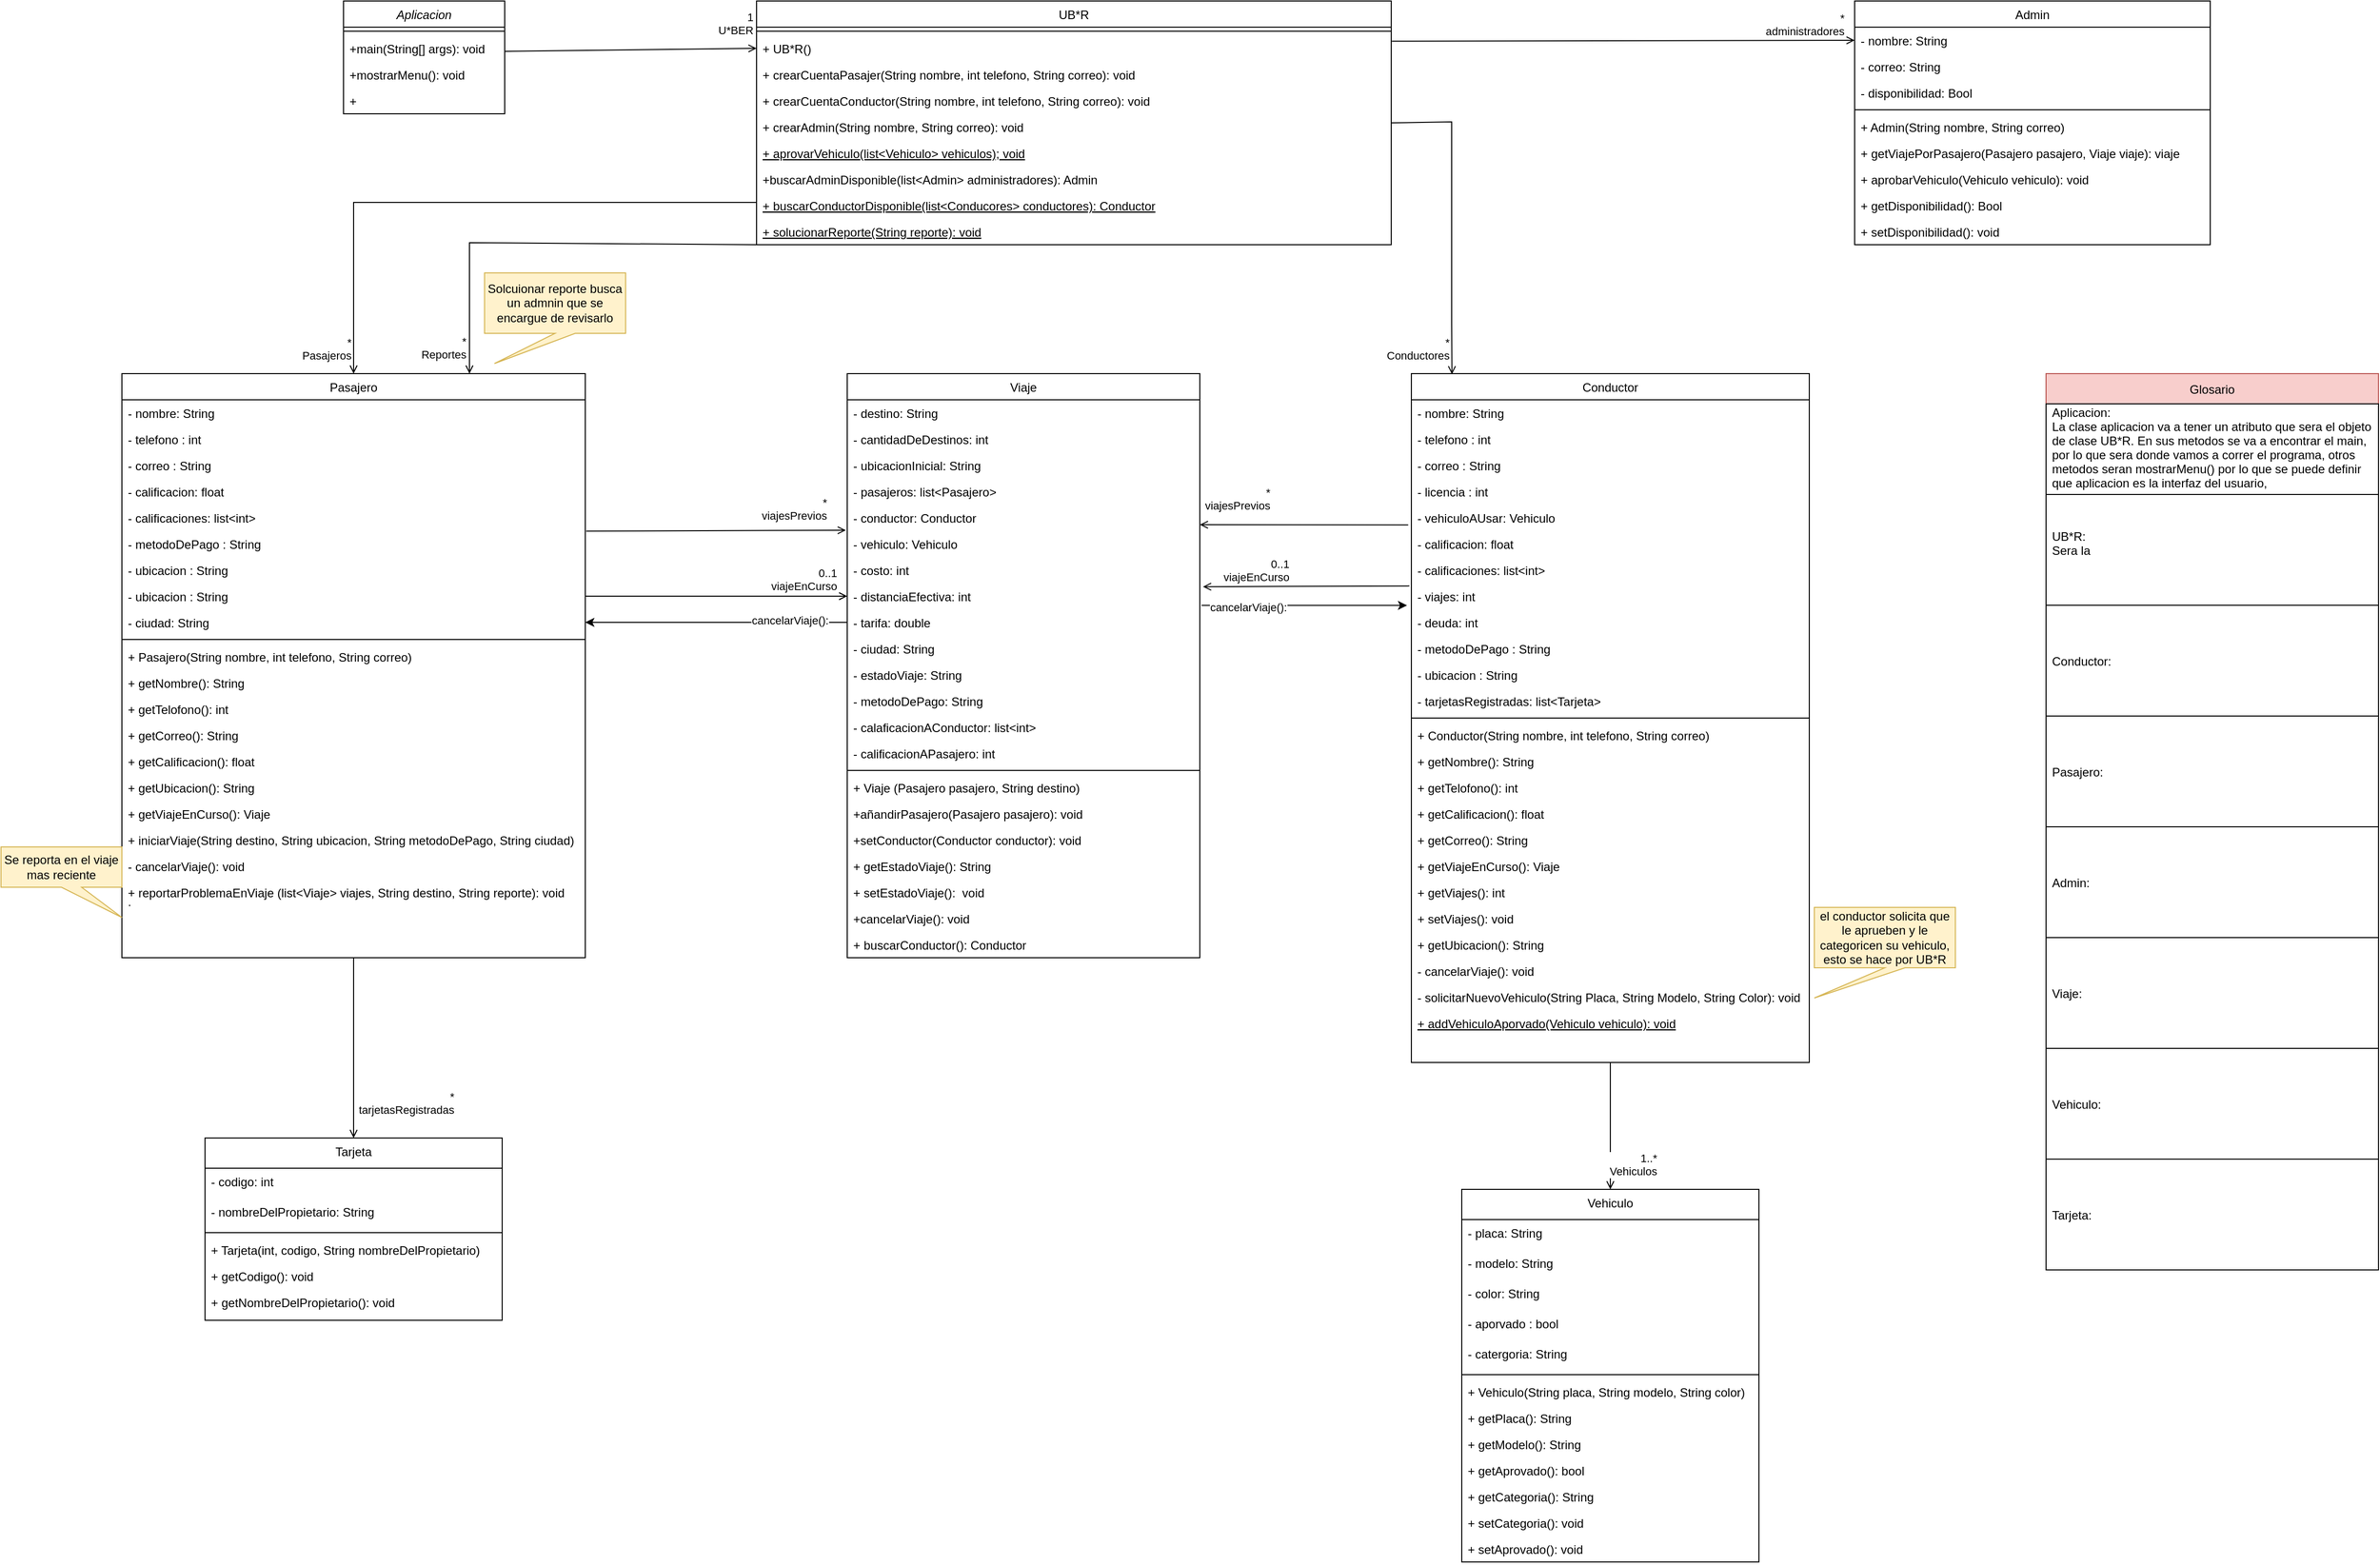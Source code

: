 <mxfile version="20.3.0" type="github">
  <diagram id="C5RBs43oDa-KdzZeNtuy" name="Page-1">
    <mxGraphModel dx="1250" dy="208" grid="1" gridSize="10" guides="1" tooltips="1" connect="1" arrows="1" fold="1" page="1" pageScale="1" pageWidth="827" pageHeight="1169" math="0" shadow="0">
      <root>
        <mxCell id="WIyWlLk6GJQsqaUBKTNV-0" />
        <mxCell id="WIyWlLk6GJQsqaUBKTNV-1" parent="WIyWlLk6GJQsqaUBKTNV-0" />
        <mxCell id="zkfFHV4jXpPFQw0GAbJ--0" value="Aplicacion" style="swimlane;fontStyle=2;align=center;verticalAlign=top;childLayout=stackLayout;horizontal=1;startSize=26;horizontalStack=0;resizeParent=1;resizeLast=0;collapsible=1;marginBottom=0;rounded=0;shadow=0;strokeWidth=1;" parent="WIyWlLk6GJQsqaUBKTNV-1" vertex="1">
          <mxGeometry x="-370" y="40" width="160" height="112" as="geometry">
            <mxRectangle x="230" y="140" width="160" height="26" as="alternateBounds" />
          </mxGeometry>
        </mxCell>
        <mxCell id="zkfFHV4jXpPFQw0GAbJ--4" value="" style="line;html=1;strokeWidth=1;align=left;verticalAlign=middle;spacingTop=-1;spacingLeft=3;spacingRight=3;rotatable=0;labelPosition=right;points=[];portConstraint=eastwest;" parent="zkfFHV4jXpPFQw0GAbJ--0" vertex="1">
          <mxGeometry y="26" width="160" height="8" as="geometry" />
        </mxCell>
        <mxCell id="zkfFHV4jXpPFQw0GAbJ--5" value="+main(String[] args): void" style="text;align=left;verticalAlign=top;spacingLeft=4;spacingRight=4;overflow=hidden;rotatable=0;points=[[0,0.5],[1,0.5]];portConstraint=eastwest;" parent="zkfFHV4jXpPFQw0GAbJ--0" vertex="1">
          <mxGeometry y="34" width="160" height="26" as="geometry" />
        </mxCell>
        <mxCell id="MLmQVyr9P93g7gufr7wJ-302" value="" style="endArrow=open;html=1;rounded=0;entryX=0;entryY=0.5;entryDx=0;entryDy=0;endFill=0;" parent="zkfFHV4jXpPFQw0GAbJ--0" target="MLmQVyr9P93g7gufr7wJ-48" edge="1">
          <mxGeometry relative="1" as="geometry">
            <mxPoint x="160" y="50" as="sourcePoint" />
            <mxPoint x="275.84" y="49.998" as="targetPoint" />
          </mxGeometry>
        </mxCell>
        <mxCell id="MLmQVyr9P93g7gufr7wJ-303" value="1&lt;br&gt;U*BER" style="edgeLabel;resizable=0;html=1;align=right;verticalAlign=bottom;" parent="MLmQVyr9P93g7gufr7wJ-302" connectable="0" vertex="1">
          <mxGeometry x="1" relative="1" as="geometry">
            <mxPoint x="-2" y="-10" as="offset" />
          </mxGeometry>
        </mxCell>
        <mxCell id="MLmQVyr9P93g7gufr7wJ-40" value="+mostrarMenu(): void" style="text;align=left;verticalAlign=top;spacingLeft=4;spacingRight=4;overflow=hidden;rotatable=0;points=[[0,0.5],[1,0.5]];portConstraint=eastwest;" parent="zkfFHV4jXpPFQw0GAbJ--0" vertex="1">
          <mxGeometry y="60" width="160" height="26" as="geometry" />
        </mxCell>
        <mxCell id="MLmQVyr9P93g7gufr7wJ-39" value="+" style="text;align=left;verticalAlign=top;spacingLeft=4;spacingRight=4;overflow=hidden;rotatable=0;points=[[0,0.5],[1,0.5]];portConstraint=eastwest;" parent="zkfFHV4jXpPFQw0GAbJ--0" vertex="1">
          <mxGeometry y="86" width="160" height="26" as="geometry" />
        </mxCell>
        <mxCell id="MLmQVyr9P93g7gufr7wJ-501" style="edgeStyle=orthogonalEdgeStyle;rounded=0;orthogonalLoop=1;jettySize=auto;html=1;entryX=0.5;entryY=0;entryDx=0;entryDy=0;endArrow=open;endFill=0;" parent="WIyWlLk6GJQsqaUBKTNV-1" source="zkfFHV4jXpPFQw0GAbJ--6" target="MLmQVyr9P93g7gufr7wJ-484" edge="1">
          <mxGeometry relative="1" as="geometry" />
        </mxCell>
        <mxCell id="zkfFHV4jXpPFQw0GAbJ--6" value="Pasajero" style="swimlane;fontStyle=0;align=center;verticalAlign=top;childLayout=stackLayout;horizontal=1;startSize=26;horizontalStack=0;resizeParent=1;resizeLast=0;collapsible=1;marginBottom=0;rounded=0;shadow=0;strokeWidth=1;" parent="WIyWlLk6GJQsqaUBKTNV-1" vertex="1">
          <mxGeometry x="-590" y="410" width="460" height="580" as="geometry">
            <mxRectangle x="130" y="380" width="160" height="26" as="alternateBounds" />
          </mxGeometry>
        </mxCell>
        <mxCell id="zkfFHV4jXpPFQw0GAbJ--7" value="- nombre: String" style="text;align=left;verticalAlign=top;spacingLeft=4;spacingRight=4;overflow=hidden;rotatable=0;points=[[0,0.5],[1,0.5]];portConstraint=eastwest;" parent="zkfFHV4jXpPFQw0GAbJ--6" vertex="1">
          <mxGeometry y="26" width="460" height="26" as="geometry" />
        </mxCell>
        <mxCell id="MLmQVyr9P93g7gufr7wJ-67" value="- telefono : int" style="text;align=left;verticalAlign=top;spacingLeft=4;spacingRight=4;overflow=hidden;rotatable=0;points=[[0,0.5],[1,0.5]];portConstraint=eastwest;" parent="zkfFHV4jXpPFQw0GAbJ--6" vertex="1">
          <mxGeometry y="52" width="460" height="26" as="geometry" />
        </mxCell>
        <mxCell id="MLmQVyr9P93g7gufr7wJ-68" value="- correo : String" style="text;align=left;verticalAlign=top;spacingLeft=4;spacingRight=4;overflow=hidden;rotatable=0;points=[[0,0.5],[1,0.5]];portConstraint=eastwest;" parent="zkfFHV4jXpPFQw0GAbJ--6" vertex="1">
          <mxGeometry y="78" width="460" height="26" as="geometry" />
        </mxCell>
        <mxCell id="zkfFHV4jXpPFQw0GAbJ--8" value="- calificacion: float" style="text;align=left;verticalAlign=top;spacingLeft=4;spacingRight=4;overflow=hidden;rotatable=0;points=[[0,0.5],[1,0.5]];portConstraint=eastwest;rounded=0;shadow=0;html=0;" parent="zkfFHV4jXpPFQw0GAbJ--6" vertex="1">
          <mxGeometry y="104" width="460" height="26" as="geometry" />
        </mxCell>
        <mxCell id="MLmQVyr9P93g7gufr7wJ-361" value="- calificaciones: list&lt;int&gt;" style="text;align=left;verticalAlign=top;spacingLeft=4;spacingRight=4;overflow=hidden;rotatable=0;points=[[0,0.5],[1,0.5]];portConstraint=eastwest;rounded=0;shadow=0;html=0;" parent="zkfFHV4jXpPFQw0GAbJ--6" vertex="1">
          <mxGeometry y="130" width="460" height="26" as="geometry" />
        </mxCell>
        <mxCell id="MLmQVyr9P93g7gufr7wJ-64" value="- metodoDePago : String" style="text;align=left;verticalAlign=top;spacingLeft=4;spacingRight=4;overflow=hidden;rotatable=0;points=[[0,0.5],[1,0.5]];portConstraint=eastwest;rounded=0;shadow=0;html=0;" parent="zkfFHV4jXpPFQw0GAbJ--6" vertex="1">
          <mxGeometry y="156" width="460" height="26" as="geometry" />
        </mxCell>
        <mxCell id="MLmQVyr9P93g7gufr7wJ-65" value="- ubicacion : String" style="text;align=left;verticalAlign=top;spacingLeft=4;spacingRight=4;overflow=hidden;rotatable=0;points=[[0,0.5],[1,0.5]];portConstraint=eastwest;rounded=0;shadow=0;html=0;" parent="zkfFHV4jXpPFQw0GAbJ--6" vertex="1">
          <mxGeometry y="182" width="460" height="26" as="geometry" />
        </mxCell>
        <mxCell id="MLmQVyr9P93g7gufr7wJ-452" value="- ubicacion : String" style="text;align=left;verticalAlign=top;spacingLeft=4;spacingRight=4;overflow=hidden;rotatable=0;points=[[0,0.5],[1,0.5]];portConstraint=eastwest;rounded=0;shadow=0;html=0;" parent="zkfFHV4jXpPFQw0GAbJ--6" vertex="1">
          <mxGeometry y="208" width="460" height="26" as="geometry" />
        </mxCell>
        <mxCell id="MLmQVyr9P93g7gufr7wJ-353" value="- ciudad: String" style="text;align=left;verticalAlign=top;spacingLeft=4;spacingRight=4;overflow=hidden;rotatable=0;points=[[0,0.5],[1,0.5]];portConstraint=eastwest;rounded=0;shadow=0;html=0;" parent="zkfFHV4jXpPFQw0GAbJ--6" vertex="1">
          <mxGeometry y="234" width="460" height="26" as="geometry" />
        </mxCell>
        <mxCell id="zkfFHV4jXpPFQw0GAbJ--9" value="" style="line;html=1;strokeWidth=1;align=left;verticalAlign=middle;spacingTop=-1;spacingLeft=3;spacingRight=3;rotatable=0;labelPosition=right;points=[];portConstraint=eastwest;" parent="zkfFHV4jXpPFQw0GAbJ--6" vertex="1">
          <mxGeometry y="260" width="460" height="8" as="geometry" />
        </mxCell>
        <mxCell id="zkfFHV4jXpPFQw0GAbJ--11" value="+ Pasajero(String nombre, int telefono, String correo)" style="text;align=left;verticalAlign=top;spacingLeft=4;spacingRight=4;overflow=hidden;rotatable=0;points=[[0,0.5],[1,0.5]];portConstraint=eastwest;" parent="zkfFHV4jXpPFQw0GAbJ--6" vertex="1">
          <mxGeometry y="268" width="460" height="26" as="geometry" />
        </mxCell>
        <mxCell id="MLmQVyr9P93g7gufr7wJ-69" value="+ getNombre(): String" style="text;align=left;verticalAlign=top;spacingLeft=4;spacingRight=4;overflow=hidden;rotatable=0;points=[[0,0.5],[1,0.5]];portConstraint=eastwest;" parent="zkfFHV4jXpPFQw0GAbJ--6" vertex="1">
          <mxGeometry y="294" width="460" height="26" as="geometry" />
        </mxCell>
        <mxCell id="MLmQVyr9P93g7gufr7wJ-72" value="+ getTelofono(): int" style="text;align=left;verticalAlign=top;spacingLeft=4;spacingRight=4;overflow=hidden;rotatable=0;points=[[0,0.5],[1,0.5]];portConstraint=eastwest;" parent="zkfFHV4jXpPFQw0GAbJ--6" vertex="1">
          <mxGeometry y="320" width="460" height="26" as="geometry" />
        </mxCell>
        <mxCell id="MLmQVyr9P93g7gufr7wJ-71" value="+ getCorreo(): String" style="text;align=left;verticalAlign=top;spacingLeft=4;spacingRight=4;overflow=hidden;rotatable=0;points=[[0,0.5],[1,0.5]];portConstraint=eastwest;" parent="zkfFHV4jXpPFQw0GAbJ--6" vertex="1">
          <mxGeometry y="346" width="460" height="26" as="geometry" />
        </mxCell>
        <mxCell id="MLmQVyr9P93g7gufr7wJ-322" value="+ getCalificacion(): float" style="text;align=left;verticalAlign=top;spacingLeft=4;spacingRight=4;overflow=hidden;rotatable=0;points=[[0,0.5],[1,0.5]];portConstraint=eastwest;" parent="zkfFHV4jXpPFQw0GAbJ--6" vertex="1">
          <mxGeometry y="372" width="460" height="26" as="geometry" />
        </mxCell>
        <mxCell id="MLmQVyr9P93g7gufr7wJ-344" value="+ getUbicacion(): String" style="text;align=left;verticalAlign=top;spacingLeft=4;spacingRight=4;overflow=hidden;rotatable=0;points=[[0,0.5],[1,0.5]];portConstraint=eastwest;" parent="zkfFHV4jXpPFQw0GAbJ--6" vertex="1">
          <mxGeometry y="398" width="460" height="26" as="geometry" />
        </mxCell>
        <mxCell id="MLmQVyr9P93g7gufr7wJ-70" value="+ getViajeEnCurso(): Viaje" style="text;align=left;verticalAlign=top;spacingLeft=4;spacingRight=4;overflow=hidden;rotatable=0;points=[[0,0.5],[1,0.5]];portConstraint=eastwest;" parent="zkfFHV4jXpPFQw0GAbJ--6" vertex="1">
          <mxGeometry y="424" width="460" height="26" as="geometry" />
        </mxCell>
        <mxCell id="MLmQVyr9P93g7gufr7wJ-301" value="+ iniciarViaje(String destino, String ubicacion, String metodoDePago, String ciudad)" style="text;align=left;verticalAlign=top;spacingLeft=4;spacingRight=4;overflow=hidden;rotatable=0;points=[[0,0.5],[1,0.5]];portConstraint=eastwest;" parent="zkfFHV4jXpPFQw0GAbJ--6" vertex="1">
          <mxGeometry y="450" width="460" height="26" as="geometry" />
        </mxCell>
        <mxCell id="MLmQVyr9P93g7gufr7wJ-346" value="- cancelarViaje(): void" style="text;align=left;verticalAlign=top;spacingLeft=4;spacingRight=4;overflow=hidden;rotatable=0;points=[[0,0.5],[1,0.5]];portConstraint=eastwest;" parent="zkfFHV4jXpPFQw0GAbJ--6" vertex="1">
          <mxGeometry y="476" width="460" height="26" as="geometry" />
        </mxCell>
        <mxCell id="MLmQVyr9P93g7gufr7wJ-410" value="+ reportarProblemaEnViaje (list&lt;Viaje&gt; viajes, String destino, String reporte): void&#xa;:" style="text;align=left;verticalAlign=top;spacingLeft=4;spacingRight=4;overflow=hidden;rotatable=0;points=[[0,0.5],[1,0.5]];portConstraint=eastwest;" parent="zkfFHV4jXpPFQw0GAbJ--6" vertex="1">
          <mxGeometry y="502" width="460" height="26" as="geometry" />
        </mxCell>
        <mxCell id="zkfFHV4jXpPFQw0GAbJ--17" value="Viaje" style="swimlane;fontStyle=0;align=center;verticalAlign=top;childLayout=stackLayout;horizontal=1;startSize=26;horizontalStack=0;resizeParent=1;resizeLast=0;collapsible=1;marginBottom=0;rounded=0;shadow=0;strokeWidth=1;" parent="WIyWlLk6GJQsqaUBKTNV-1" vertex="1">
          <mxGeometry x="130" y="410" width="350" height="580" as="geometry">
            <mxRectangle x="550" y="140" width="160" height="26" as="alternateBounds" />
          </mxGeometry>
        </mxCell>
        <mxCell id="zkfFHV4jXpPFQw0GAbJ--18" value="- destino: String" style="text;align=left;verticalAlign=top;spacingLeft=4;spacingRight=4;overflow=hidden;rotatable=0;points=[[0,0.5],[1,0.5]];portConstraint=eastwest;" parent="zkfFHV4jXpPFQw0GAbJ--17" vertex="1">
          <mxGeometry y="26" width="350" height="26" as="geometry" />
        </mxCell>
        <mxCell id="MLmQVyr9P93g7gufr7wJ-354" value="- cantidadDeDestinos: int" style="text;align=left;verticalAlign=top;spacingLeft=4;spacingRight=4;overflow=hidden;rotatable=0;points=[[0,0.5],[1,0.5]];portConstraint=eastwest;" parent="zkfFHV4jXpPFQw0GAbJ--17" vertex="1">
          <mxGeometry y="52" width="350" height="26" as="geometry" />
        </mxCell>
        <mxCell id="zkfFHV4jXpPFQw0GAbJ--19" value="- ubicacionInicial: String" style="text;align=left;verticalAlign=top;spacingLeft=4;spacingRight=4;overflow=hidden;rotatable=0;points=[[0,0.5],[1,0.5]];portConstraint=eastwest;rounded=0;shadow=0;html=0;" parent="zkfFHV4jXpPFQw0GAbJ--17" vertex="1">
          <mxGeometry y="78" width="350" height="26" as="geometry" />
        </mxCell>
        <mxCell id="zkfFHV4jXpPFQw0GAbJ--20" value="- pasajeros: list&lt;Pasajero&gt;" style="text;align=left;verticalAlign=top;spacingLeft=4;spacingRight=4;overflow=hidden;rotatable=0;points=[[0,0.5],[1,0.5]];portConstraint=eastwest;rounded=0;shadow=0;html=0;" parent="zkfFHV4jXpPFQw0GAbJ--17" vertex="1">
          <mxGeometry y="104" width="350" height="26" as="geometry" />
        </mxCell>
        <mxCell id="zkfFHV4jXpPFQw0GAbJ--21" value="- conductor: Conductor" style="text;align=left;verticalAlign=top;spacingLeft=4;spacingRight=4;overflow=hidden;rotatable=0;points=[[0,0.5],[1,0.5]];portConstraint=eastwest;rounded=0;shadow=0;html=0;" parent="zkfFHV4jXpPFQw0GAbJ--17" vertex="1">
          <mxGeometry y="130" width="350" height="26" as="geometry" />
        </mxCell>
        <mxCell id="MLmQVyr9P93g7gufr7wJ-474" value="" style="endArrow=open;html=1;rounded=0;entryX=-0.004;entryY=0.982;entryDx=0;entryDy=0;endFill=0;exitX=-0.008;exitY=0.781;exitDx=0;exitDy=0;exitPerimeter=0;entryPerimeter=0;" parent="zkfFHV4jXpPFQw0GAbJ--17" source="MLmQVyr9P93g7gufr7wJ-424" edge="1">
          <mxGeometry width="50" height="50" relative="1" as="geometry">
            <mxPoint x="92.32" y="150.86" as="sourcePoint" />
            <mxPoint x="350.0" y="150.002" as="targetPoint" />
          </mxGeometry>
        </mxCell>
        <mxCell id="zkfFHV4jXpPFQw0GAbJ--22" value="- vehiculo: Vehiculo" style="text;align=left;verticalAlign=top;spacingLeft=4;spacingRight=4;overflow=hidden;rotatable=0;points=[[0,0.5],[1,0.5]];portConstraint=eastwest;rounded=0;shadow=0;html=0;" parent="zkfFHV4jXpPFQw0GAbJ--17" vertex="1">
          <mxGeometry y="156" width="350" height="26" as="geometry" />
        </mxCell>
        <mxCell id="MLmQVyr9P93g7gufr7wJ-349" value="- costo: int" style="text;align=left;verticalAlign=top;spacingLeft=4;spacingRight=4;overflow=hidden;rotatable=0;points=[[0,0.5],[1,0.5]];portConstraint=eastwest;rounded=0;shadow=0;html=0;" parent="zkfFHV4jXpPFQw0GAbJ--17" vertex="1">
          <mxGeometry y="182" width="350" height="26" as="geometry" />
        </mxCell>
        <mxCell id="MLmQVyr9P93g7gufr7wJ-350" value="- distanciaEfectiva: int" style="text;align=left;verticalAlign=top;spacingLeft=4;spacingRight=4;overflow=hidden;rotatable=0;points=[[0,0.5],[1,0.5]];portConstraint=eastwest;rounded=0;shadow=0;html=0;" parent="zkfFHV4jXpPFQw0GAbJ--17" vertex="1">
          <mxGeometry y="208" width="350" height="26" as="geometry" />
        </mxCell>
        <mxCell id="MLmQVyr9P93g7gufr7wJ-351" value="- tarifa: double" style="text;align=left;verticalAlign=top;spacingLeft=4;spacingRight=4;overflow=hidden;rotatable=0;points=[[0,0.5],[1,0.5]];portConstraint=eastwest;rounded=0;shadow=0;html=0;" parent="zkfFHV4jXpPFQw0GAbJ--17" vertex="1">
          <mxGeometry y="234" width="350" height="26" as="geometry" />
        </mxCell>
        <mxCell id="MLmQVyr9P93g7gufr7wJ-352" value="- ciudad: String" style="text;align=left;verticalAlign=top;spacingLeft=4;spacingRight=4;overflow=hidden;rotatable=0;points=[[0,0.5],[1,0.5]];portConstraint=eastwest;rounded=0;shadow=0;html=0;" parent="zkfFHV4jXpPFQw0GAbJ--17" vertex="1">
          <mxGeometry y="260" width="350" height="26" as="geometry" />
        </mxCell>
        <mxCell id="MLmQVyr9P93g7gufr7wJ-357" value="- estadoViaje: String" style="text;align=left;verticalAlign=top;spacingLeft=4;spacingRight=4;overflow=hidden;rotatable=0;points=[[0,0.5],[1,0.5]];portConstraint=eastwest;rounded=0;shadow=0;html=0;" parent="zkfFHV4jXpPFQw0GAbJ--17" vertex="1">
          <mxGeometry y="286" width="350" height="26" as="geometry" />
        </mxCell>
        <mxCell id="MLmQVyr9P93g7gufr7wJ-362" value="- metodoDePago: String" style="text;align=left;verticalAlign=top;spacingLeft=4;spacingRight=4;overflow=hidden;rotatable=0;points=[[0,0.5],[1,0.5]];portConstraint=eastwest;rounded=0;shadow=0;html=0;" parent="zkfFHV4jXpPFQw0GAbJ--17" vertex="1">
          <mxGeometry y="312" width="350" height="26" as="geometry" />
        </mxCell>
        <mxCell id="MLmQVyr9P93g7gufr7wJ-363" value="- calaficacionAConductor: list&lt;int&gt;" style="text;align=left;verticalAlign=top;spacingLeft=4;spacingRight=4;overflow=hidden;rotatable=0;points=[[0,0.5],[1,0.5]];portConstraint=eastwest;rounded=0;shadow=0;html=0;" parent="zkfFHV4jXpPFQw0GAbJ--17" vertex="1">
          <mxGeometry y="338" width="350" height="26" as="geometry" />
        </mxCell>
        <mxCell id="MLmQVyr9P93g7gufr7wJ-364" value="- calificacionAPasajero: int" style="text;align=left;verticalAlign=top;spacingLeft=4;spacingRight=4;overflow=hidden;rotatable=0;points=[[0,0.5],[1,0.5]];portConstraint=eastwest;rounded=0;shadow=0;html=0;" parent="zkfFHV4jXpPFQw0GAbJ--17" vertex="1">
          <mxGeometry y="364" width="350" height="26" as="geometry" />
        </mxCell>
        <mxCell id="zkfFHV4jXpPFQw0GAbJ--23" value="" style="line;html=1;strokeWidth=1;align=left;verticalAlign=middle;spacingTop=-1;spacingLeft=3;spacingRight=3;rotatable=0;labelPosition=right;points=[];portConstraint=eastwest;" parent="zkfFHV4jXpPFQw0GAbJ--17" vertex="1">
          <mxGeometry y="390" width="350" height="8" as="geometry" />
        </mxCell>
        <mxCell id="MLmQVyr9P93g7gufr7wJ-356" value="+ Viaje (Pasajero pasajero, String destino)" style="text;align=left;verticalAlign=top;spacingLeft=4;spacingRight=4;overflow=hidden;rotatable=0;points=[[0,0.5],[1,0.5]];portConstraint=eastwest;" parent="zkfFHV4jXpPFQw0GAbJ--17" vertex="1">
          <mxGeometry y="398" width="350" height="26" as="geometry" />
        </mxCell>
        <mxCell id="zkfFHV4jXpPFQw0GAbJ--24" value="+añandirPasajero(Pasajero pasajero): void" style="text;align=left;verticalAlign=top;spacingLeft=4;spacingRight=4;overflow=hidden;rotatable=0;points=[[0,0.5],[1,0.5]];portConstraint=eastwest;" parent="zkfFHV4jXpPFQw0GAbJ--17" vertex="1">
          <mxGeometry y="424" width="350" height="26" as="geometry" />
        </mxCell>
        <mxCell id="zkfFHV4jXpPFQw0GAbJ--25" value="+setConductor(Conductor conductor): void" style="text;align=left;verticalAlign=top;spacingLeft=4;spacingRight=4;overflow=hidden;rotatable=0;points=[[0,0.5],[1,0.5]];portConstraint=eastwest;" parent="zkfFHV4jXpPFQw0GAbJ--17" vertex="1">
          <mxGeometry y="450" width="350" height="26" as="geometry" />
        </mxCell>
        <mxCell id="MLmQVyr9P93g7gufr7wJ-358" value="+ getEstadoViaje(): String" style="text;align=left;verticalAlign=top;spacingLeft=4;spacingRight=4;overflow=hidden;rotatable=0;points=[[0,0.5],[1,0.5]];portConstraint=eastwest;" parent="zkfFHV4jXpPFQw0GAbJ--17" vertex="1">
          <mxGeometry y="476" width="350" height="26" as="geometry" />
        </mxCell>
        <mxCell id="MLmQVyr9P93g7gufr7wJ-359" value="+ setEstadoViaje():  void" style="text;align=left;verticalAlign=top;spacingLeft=4;spacingRight=4;overflow=hidden;rotatable=0;points=[[0,0.5],[1,0.5]];portConstraint=eastwest;" parent="zkfFHV4jXpPFQw0GAbJ--17" vertex="1">
          <mxGeometry y="502" width="350" height="26" as="geometry" />
        </mxCell>
        <mxCell id="MLmQVyr9P93g7gufr7wJ-465" value="+cancelarViaje(): void" style="text;align=left;verticalAlign=top;spacingLeft=4;spacingRight=4;overflow=hidden;rotatable=0;points=[[0,0.5],[1,0.5]];portConstraint=eastwest;" parent="zkfFHV4jXpPFQw0GAbJ--17" vertex="1">
          <mxGeometry y="528" width="350" height="26" as="geometry" />
        </mxCell>
        <mxCell id="MLmQVyr9P93g7gufr7wJ-478" value="+ buscarConductor(): Conductor" style="text;align=left;verticalAlign=top;spacingLeft=4;spacingRight=4;overflow=hidden;rotatable=0;points=[[0,0.5],[1,0.5]];portConstraint=eastwest;" parent="zkfFHV4jXpPFQw0GAbJ--17" vertex="1">
          <mxGeometry y="554" width="350" height="26" as="geometry" />
        </mxCell>
        <mxCell id="MLmQVyr9P93g7gufr7wJ-41" value="UB*R" style="swimlane;fontStyle=0;align=center;verticalAlign=top;childLayout=stackLayout;horizontal=1;startSize=26;horizontalStack=0;resizeParent=1;resizeLast=0;collapsible=1;marginBottom=0;rounded=0;shadow=0;strokeWidth=1;" parent="WIyWlLk6GJQsqaUBKTNV-1" vertex="1">
          <mxGeometry x="40" y="40" width="630" height="242" as="geometry">
            <mxRectangle x="550" y="140" width="160" height="26" as="alternateBounds" />
          </mxGeometry>
        </mxCell>
        <mxCell id="MLmQVyr9P93g7gufr7wJ-47" value="" style="line;html=1;strokeWidth=1;align=left;verticalAlign=middle;spacingTop=-1;spacingLeft=3;spacingRight=3;rotatable=0;labelPosition=right;points=[];portConstraint=eastwest;" parent="MLmQVyr9P93g7gufr7wJ-41" vertex="1">
          <mxGeometry y="26" width="630" height="8" as="geometry" />
        </mxCell>
        <mxCell id="MLmQVyr9P93g7gufr7wJ-48" value="+ UB*R()" style="text;align=left;verticalAlign=top;spacingLeft=4;spacingRight=4;overflow=hidden;rotatable=0;points=[[0,0.5],[1,0.5]];portConstraint=eastwest;" parent="MLmQVyr9P93g7gufr7wJ-41" vertex="1">
          <mxGeometry y="34" width="630" height="26" as="geometry" />
        </mxCell>
        <mxCell id="MLmQVyr9P93g7gufr7wJ-365" value="+ crearCuentaPasajer(String nombre, int telefono, String correo): void" style="text;align=left;verticalAlign=top;spacingLeft=4;spacingRight=4;overflow=hidden;rotatable=0;points=[[0,0.5],[1,0.5]];portConstraint=eastwest;" parent="MLmQVyr9P93g7gufr7wJ-41" vertex="1">
          <mxGeometry y="60" width="630" height="26" as="geometry" />
        </mxCell>
        <mxCell id="MLmQVyr9P93g7gufr7wJ-369" value="+ crearCuentaConductor(String nombre, int telefono, String correo): void" style="text;align=left;verticalAlign=top;spacingLeft=4;spacingRight=4;overflow=hidden;rotatable=0;points=[[0,0.5],[1,0.5]];portConstraint=eastwest;" parent="MLmQVyr9P93g7gufr7wJ-41" vertex="1">
          <mxGeometry y="86" width="630" height="26" as="geometry" />
        </mxCell>
        <mxCell id="MLmQVyr9P93g7gufr7wJ-467" value="+ crearAdmin(String nombre, String correo): void" style="text;align=left;verticalAlign=top;spacingLeft=4;spacingRight=4;overflow=hidden;rotatable=0;points=[[0,0.5],[1,0.5]];portConstraint=eastwest;" parent="MLmQVyr9P93g7gufr7wJ-41" vertex="1">
          <mxGeometry y="112" width="630" height="26" as="geometry" />
        </mxCell>
        <mxCell id="MLmQVyr9P93g7gufr7wJ-370" value="+ aprovarVehiculo(list&lt;Vehiculo&gt; vehiculos); void" style="text;align=left;verticalAlign=top;spacingLeft=4;spacingRight=4;overflow=hidden;rotatable=0;points=[[0,0.5],[1,0.5]];portConstraint=eastwest;fontStyle=4" parent="MLmQVyr9P93g7gufr7wJ-41" vertex="1">
          <mxGeometry y="138" width="630" height="26" as="geometry" />
        </mxCell>
        <mxCell id="MLmQVyr9P93g7gufr7wJ-466" value="+buscarAdminDisponible(list&lt;Admin&gt; administradores): Admin" style="text;align=left;verticalAlign=top;spacingLeft=4;spacingRight=4;overflow=hidden;rotatable=0;points=[[0,0.5],[1,0.5]];portConstraint=eastwest;" parent="MLmQVyr9P93g7gufr7wJ-41" vertex="1">
          <mxGeometry y="164" width="630" height="26" as="geometry" />
        </mxCell>
        <mxCell id="MLmQVyr9P93g7gufr7wJ-479" value="+ buscarConductorDisponible(list&lt;Conducores&gt; conductores): Conductor" style="text;align=left;verticalAlign=top;spacingLeft=4;spacingRight=4;overflow=hidden;rotatable=0;points=[[0,0.5],[1,0.5]];portConstraint=eastwest;fontStyle=4" parent="MLmQVyr9P93g7gufr7wJ-41" vertex="1">
          <mxGeometry y="190" width="630" height="26" as="geometry" />
        </mxCell>
        <mxCell id="MLmQVyr9P93g7gufr7wJ-480" value="+ solucionarReporte(String reporte): void" style="text;align=left;verticalAlign=top;spacingLeft=4;spacingRight=4;overflow=hidden;rotatable=0;points=[[0,0.5],[1,0.5]];portConstraint=eastwest;fontStyle=4" parent="MLmQVyr9P93g7gufr7wJ-41" vertex="1">
          <mxGeometry y="216" width="630" height="26" as="geometry" />
        </mxCell>
        <mxCell id="MLmQVyr9P93g7gufr7wJ-56" value="" style="endArrow=open;html=1;rounded=0;entryX=0.5;entryY=0;entryDx=0;entryDy=0;endFill=0;" parent="WIyWlLk6GJQsqaUBKTNV-1" target="zkfFHV4jXpPFQw0GAbJ--6" edge="1">
          <mxGeometry relative="1" as="geometry">
            <mxPoint x="40" y="240" as="sourcePoint" />
            <mxPoint x="402" y="380" as="targetPoint" />
            <Array as="points">
              <mxPoint x="-360" y="240" />
            </Array>
          </mxGeometry>
        </mxCell>
        <mxCell id="MLmQVyr9P93g7gufr7wJ-59" value="* &lt;br&gt;Pasajeros" style="edgeLabel;resizable=0;html=1;align=right;verticalAlign=bottom;" parent="MLmQVyr9P93g7gufr7wJ-56" connectable="0" vertex="1">
          <mxGeometry x="1" relative="1" as="geometry">
            <mxPoint x="-2" y="-10" as="offset" />
          </mxGeometry>
        </mxCell>
        <mxCell id="MLmQVyr9P93g7gufr7wJ-304" value="" style="endArrow=open;html=1;rounded=0;endFill=0;exitX=1;exitY=0.5;exitDx=0;exitDy=0;entryX=0.102;entryY=0.001;entryDx=0;entryDy=0;entryPerimeter=0;" parent="WIyWlLk6GJQsqaUBKTNV-1" source="MLmQVyr9P93g7gufr7wJ-41" target="MLmQVyr9P93g7gufr7wJ-306" edge="1">
          <mxGeometry relative="1" as="geometry">
            <mxPoint x="610" y="250" as="sourcePoint" />
            <mxPoint x="730" y="407" as="targetPoint" />
            <Array as="points">
              <mxPoint x="730" y="160" />
              <mxPoint x="730" y="360" />
            </Array>
          </mxGeometry>
        </mxCell>
        <mxCell id="MLmQVyr9P93g7gufr7wJ-305" value="* &lt;br&gt;Conductores" style="edgeLabel;resizable=0;html=1;align=right;verticalAlign=bottom;" parent="MLmQVyr9P93g7gufr7wJ-304" connectable="0" vertex="1">
          <mxGeometry x="1" relative="1" as="geometry">
            <mxPoint x="-2" y="-10" as="offset" />
          </mxGeometry>
        </mxCell>
        <mxCell id="MLmQVyr9P93g7gufr7wJ-306" value="Conductor" style="swimlane;fontStyle=0;align=center;verticalAlign=top;childLayout=stackLayout;horizontal=1;startSize=26;horizontalStack=0;resizeParent=1;resizeLast=0;collapsible=1;marginBottom=0;rounded=0;shadow=0;strokeWidth=1;" parent="WIyWlLk6GJQsqaUBKTNV-1" vertex="1">
          <mxGeometry x="690" y="410" width="395" height="684" as="geometry">
            <mxRectangle x="130" y="380" width="160" height="26" as="alternateBounds" />
          </mxGeometry>
        </mxCell>
        <mxCell id="MLmQVyr9P93g7gufr7wJ-307" value="- nombre: String" style="text;align=left;verticalAlign=top;spacingLeft=4;spacingRight=4;overflow=hidden;rotatable=0;points=[[0,0.5],[1,0.5]];portConstraint=eastwest;" parent="MLmQVyr9P93g7gufr7wJ-306" vertex="1">
          <mxGeometry y="26" width="395" height="26" as="geometry" />
        </mxCell>
        <mxCell id="MLmQVyr9P93g7gufr7wJ-308" value="- telefono : int" style="text;align=left;verticalAlign=top;spacingLeft=4;spacingRight=4;overflow=hidden;rotatable=0;points=[[0,0.5],[1,0.5]];portConstraint=eastwest;" parent="MLmQVyr9P93g7gufr7wJ-306" vertex="1">
          <mxGeometry y="52" width="395" height="26" as="geometry" />
        </mxCell>
        <mxCell id="MLmQVyr9P93g7gufr7wJ-309" value="- correo : String" style="text;align=left;verticalAlign=top;spacingLeft=4;spacingRight=4;overflow=hidden;rotatable=0;points=[[0,0.5],[1,0.5]];portConstraint=eastwest;" parent="MLmQVyr9P93g7gufr7wJ-306" vertex="1">
          <mxGeometry y="78" width="395" height="26" as="geometry" />
        </mxCell>
        <mxCell id="MLmQVyr9P93g7gufr7wJ-425" value="- licencia : int" style="text;align=left;verticalAlign=top;spacingLeft=4;spacingRight=4;overflow=hidden;rotatable=0;points=[[0,0.5],[1,0.5]];portConstraint=eastwest;" parent="MLmQVyr9P93g7gufr7wJ-306" vertex="1">
          <mxGeometry y="104" width="395" height="26" as="geometry" />
        </mxCell>
        <mxCell id="MLmQVyr9P93g7gufr7wJ-424" value="- vehiculoAUsar: Vehiculo" style="text;align=left;verticalAlign=top;spacingLeft=4;spacingRight=4;overflow=hidden;rotatable=0;points=[[0,0.5],[1,0.5]];portConstraint=eastwest;" parent="MLmQVyr9P93g7gufr7wJ-306" vertex="1">
          <mxGeometry y="130" width="395" height="26" as="geometry" />
        </mxCell>
        <mxCell id="MLmQVyr9P93g7gufr7wJ-310" value="- calificacion: float" style="text;align=left;verticalAlign=top;spacingLeft=4;spacingRight=4;overflow=hidden;rotatable=0;points=[[0,0.5],[1,0.5]];portConstraint=eastwest;rounded=0;shadow=0;html=0;" parent="MLmQVyr9P93g7gufr7wJ-306" vertex="1">
          <mxGeometry y="156" width="395" height="26" as="geometry" />
        </mxCell>
        <mxCell id="MLmQVyr9P93g7gufr7wJ-360" value="- calificaciones: list&lt;int&gt;" style="text;align=left;verticalAlign=top;spacingLeft=4;spacingRight=4;overflow=hidden;rotatable=0;points=[[0,0.5],[1,0.5]];portConstraint=eastwest;rounded=0;shadow=0;html=0;" parent="MLmQVyr9P93g7gufr7wJ-306" vertex="1">
          <mxGeometry y="182" width="395" height="26" as="geometry" />
        </mxCell>
        <mxCell id="MLmQVyr9P93g7gufr7wJ-340" value="- viajes: int" style="text;align=left;verticalAlign=top;spacingLeft=4;spacingRight=4;overflow=hidden;rotatable=0;points=[[0,0.5],[1,0.5]];portConstraint=eastwest;rounded=0;shadow=0;html=0;" parent="MLmQVyr9P93g7gufr7wJ-306" vertex="1">
          <mxGeometry y="208" width="395" height="26" as="geometry" />
        </mxCell>
        <mxCell id="MLmQVyr9P93g7gufr7wJ-341" value="- deuda: int" style="text;align=left;verticalAlign=top;spacingLeft=4;spacingRight=4;overflow=hidden;rotatable=0;points=[[0,0.5],[1,0.5]];portConstraint=eastwest;rounded=0;shadow=0;html=0;" parent="MLmQVyr9P93g7gufr7wJ-306" vertex="1">
          <mxGeometry y="234" width="395" height="26" as="geometry" />
        </mxCell>
        <mxCell id="MLmQVyr9P93g7gufr7wJ-312" value="- metodoDePago : String" style="text;align=left;verticalAlign=top;spacingLeft=4;spacingRight=4;overflow=hidden;rotatable=0;points=[[0,0.5],[1,0.5]];portConstraint=eastwest;rounded=0;shadow=0;html=0;" parent="MLmQVyr9P93g7gufr7wJ-306" vertex="1">
          <mxGeometry y="260" width="395" height="26" as="geometry" />
        </mxCell>
        <mxCell id="MLmQVyr9P93g7gufr7wJ-313" value="- ubicacion : String" style="text;align=left;verticalAlign=top;spacingLeft=4;spacingRight=4;overflow=hidden;rotatable=0;points=[[0,0.5],[1,0.5]];portConstraint=eastwest;rounded=0;shadow=0;html=0;" parent="MLmQVyr9P93g7gufr7wJ-306" vertex="1">
          <mxGeometry y="286" width="395" height="26" as="geometry" />
        </mxCell>
        <mxCell id="MLmQVyr9P93g7gufr7wJ-314" value="- tarjetasRegistradas: list&lt;Tarjeta&gt;" style="text;align=left;verticalAlign=top;spacingLeft=4;spacingRight=4;overflow=hidden;rotatable=0;points=[[0,0.5],[1,0.5]];portConstraint=eastwest;rounded=0;shadow=0;html=0;" parent="MLmQVyr9P93g7gufr7wJ-306" vertex="1">
          <mxGeometry y="312" width="395" height="26" as="geometry" />
        </mxCell>
        <mxCell id="MLmQVyr9P93g7gufr7wJ-315" value="" style="line;html=1;strokeWidth=1;align=left;verticalAlign=middle;spacingTop=-1;spacingLeft=3;spacingRight=3;rotatable=0;labelPosition=right;points=[];portConstraint=eastwest;" parent="MLmQVyr9P93g7gufr7wJ-306" vertex="1">
          <mxGeometry y="338" width="395" height="8" as="geometry" />
        </mxCell>
        <mxCell id="MLmQVyr9P93g7gufr7wJ-316" value="+ Conductor(String nombre, int telefono, String correo)" style="text;align=left;verticalAlign=top;spacingLeft=4;spacingRight=4;overflow=hidden;rotatable=0;points=[[0,0.5],[1,0.5]];portConstraint=eastwest;" parent="MLmQVyr9P93g7gufr7wJ-306" vertex="1">
          <mxGeometry y="346" width="395" height="26" as="geometry" />
        </mxCell>
        <mxCell id="MLmQVyr9P93g7gufr7wJ-317" value="+ getNombre(): String" style="text;align=left;verticalAlign=top;spacingLeft=4;spacingRight=4;overflow=hidden;rotatable=0;points=[[0,0.5],[1,0.5]];portConstraint=eastwest;" parent="MLmQVyr9P93g7gufr7wJ-306" vertex="1">
          <mxGeometry y="372" width="395" height="26" as="geometry" />
        </mxCell>
        <mxCell id="MLmQVyr9P93g7gufr7wJ-318" value="+ getTelofono(): int" style="text;align=left;verticalAlign=top;spacingLeft=4;spacingRight=4;overflow=hidden;rotatable=0;points=[[0,0.5],[1,0.5]];portConstraint=eastwest;" parent="MLmQVyr9P93g7gufr7wJ-306" vertex="1">
          <mxGeometry y="398" width="395" height="26" as="geometry" />
        </mxCell>
        <mxCell id="MLmQVyr9P93g7gufr7wJ-339" value="+ getCalificacion(): float" style="text;align=left;verticalAlign=top;spacingLeft=4;spacingRight=4;overflow=hidden;rotatable=0;points=[[0,0.5],[1,0.5]];portConstraint=eastwest;" parent="MLmQVyr9P93g7gufr7wJ-306" vertex="1">
          <mxGeometry y="424" width="395" height="26" as="geometry" />
        </mxCell>
        <mxCell id="MLmQVyr9P93g7gufr7wJ-319" value="+ getCorreo(): String" style="text;align=left;verticalAlign=top;spacingLeft=4;spacingRight=4;overflow=hidden;rotatable=0;points=[[0,0.5],[1,0.5]];portConstraint=eastwest;" parent="MLmQVyr9P93g7gufr7wJ-306" vertex="1">
          <mxGeometry y="450" width="395" height="26" as="geometry" />
        </mxCell>
        <mxCell id="MLmQVyr9P93g7gufr7wJ-320" value="+ getViajeEnCurso(): Viaje" style="text;align=left;verticalAlign=top;spacingLeft=4;spacingRight=4;overflow=hidden;rotatable=0;points=[[0,0.5],[1,0.5]];portConstraint=eastwest;" parent="MLmQVyr9P93g7gufr7wJ-306" vertex="1">
          <mxGeometry y="476" width="395" height="26" as="geometry" />
        </mxCell>
        <mxCell id="MLmQVyr9P93g7gufr7wJ-342" value="+ getViajes(): int" style="text;align=left;verticalAlign=top;spacingLeft=4;spacingRight=4;overflow=hidden;rotatable=0;points=[[0,0.5],[1,0.5]];portConstraint=eastwest;" parent="MLmQVyr9P93g7gufr7wJ-306" vertex="1">
          <mxGeometry y="502" width="395" height="26" as="geometry" />
        </mxCell>
        <mxCell id="MLmQVyr9P93g7gufr7wJ-321" value="+ setViajes(): void" style="text;align=left;verticalAlign=top;spacingLeft=4;spacingRight=4;overflow=hidden;rotatable=0;points=[[0,0.5],[1,0.5]];portConstraint=eastwest;" parent="MLmQVyr9P93g7gufr7wJ-306" vertex="1">
          <mxGeometry y="528" width="395" height="26" as="geometry" />
        </mxCell>
        <mxCell id="MLmQVyr9P93g7gufr7wJ-343" value="+ getUbicacion(): String" style="text;align=left;verticalAlign=top;spacingLeft=4;spacingRight=4;overflow=hidden;rotatable=0;points=[[0,0.5],[1,0.5]];portConstraint=eastwest;" parent="MLmQVyr9P93g7gufr7wJ-306" vertex="1">
          <mxGeometry y="554" width="395" height="26" as="geometry" />
        </mxCell>
        <mxCell id="MLmQVyr9P93g7gufr7wJ-345" value="- cancelarViaje(): void" style="text;align=left;verticalAlign=top;spacingLeft=4;spacingRight=4;overflow=hidden;rotatable=0;points=[[0,0.5],[1,0.5]];portConstraint=eastwest;" parent="MLmQVyr9P93g7gufr7wJ-306" vertex="1">
          <mxGeometry y="580" width="395" height="26" as="geometry" />
        </mxCell>
        <mxCell id="MLmQVyr9P93g7gufr7wJ-426" value="- solicitarNuevoVehiculo(String Placa, String Modelo, String Color): void" style="text;align=left;verticalAlign=top;spacingLeft=4;spacingRight=4;overflow=hidden;rotatable=0;points=[[0,0.5],[1,0.5]];portConstraint=eastwest;" parent="MLmQVyr9P93g7gufr7wJ-306" vertex="1">
          <mxGeometry y="606" width="395" height="26" as="geometry" />
        </mxCell>
        <mxCell id="MLmQVyr9P93g7gufr7wJ-470" value="+ addVehiculoAporvado(Vehiculo vehiculo): void" style="text;align=left;verticalAlign=top;spacingLeft=4;spacingRight=4;overflow=hidden;rotatable=0;points=[[0,0.5],[1,0.5]];portConstraint=eastwest;fontStyle=4" parent="MLmQVyr9P93g7gufr7wJ-306" vertex="1">
          <mxGeometry y="632" width="395" height="26" as="geometry" />
        </mxCell>
        <mxCell id="MLmQVyr9P93g7gufr7wJ-402" value="Admin" style="swimlane;fontStyle=0;align=center;verticalAlign=top;childLayout=stackLayout;horizontal=1;startSize=26;horizontalStack=0;resizeParent=1;resizeLast=0;collapsible=1;marginBottom=0;rounded=0;shadow=0;strokeWidth=1;" parent="WIyWlLk6GJQsqaUBKTNV-1" vertex="1">
          <mxGeometry x="1130" y="40" width="353" height="242" as="geometry">
            <mxRectangle x="130" y="380" width="160" height="26" as="alternateBounds" />
          </mxGeometry>
        </mxCell>
        <mxCell id="MLmQVyr9P93g7gufr7wJ-403" value="- nombre: String" style="text;align=left;verticalAlign=top;spacingLeft=4;spacingRight=4;overflow=hidden;rotatable=0;points=[[0,0.5],[1,0.5]];portConstraint=eastwest;" parent="MLmQVyr9P93g7gufr7wJ-402" vertex="1">
          <mxGeometry y="26" width="353" height="26" as="geometry" />
        </mxCell>
        <mxCell id="MLmQVyr9P93g7gufr7wJ-406" value="- correo: String" style="text;align=left;verticalAlign=top;spacingLeft=4;spacingRight=4;overflow=hidden;rotatable=0;points=[[0,0.5],[1,0.5]];portConstraint=eastwest;" parent="MLmQVyr9P93g7gufr7wJ-402" vertex="1">
          <mxGeometry y="52" width="353" height="26" as="geometry" />
        </mxCell>
        <mxCell id="MLmQVyr9P93g7gufr7wJ-435" value="- disponibilidad: Bool" style="text;align=left;verticalAlign=top;spacingLeft=4;spacingRight=4;overflow=hidden;rotatable=0;points=[[0,0.5],[1,0.5]];portConstraint=eastwest;" parent="MLmQVyr9P93g7gufr7wJ-402" vertex="1">
          <mxGeometry y="78" width="353" height="26" as="geometry" />
        </mxCell>
        <mxCell id="MLmQVyr9P93g7gufr7wJ-404" value="" style="line;html=1;strokeWidth=1;align=left;verticalAlign=middle;spacingTop=-1;spacingLeft=3;spacingRight=3;rotatable=0;labelPosition=right;points=[];portConstraint=eastwest;" parent="MLmQVyr9P93g7gufr7wJ-402" vertex="1">
          <mxGeometry y="104" width="353" height="8" as="geometry" />
        </mxCell>
        <mxCell id="MLmQVyr9P93g7gufr7wJ-469" value="+ Admin(String nombre, String correo)" style="text;align=left;verticalAlign=top;spacingLeft=4;spacingRight=4;overflow=hidden;rotatable=0;points=[[0,0.5],[1,0.5]];portConstraint=eastwest;" parent="MLmQVyr9P93g7gufr7wJ-402" vertex="1">
          <mxGeometry y="112" width="353" height="26" as="geometry" />
        </mxCell>
        <mxCell id="MLmQVyr9P93g7gufr7wJ-409" value="+ getViajePorPasajero(Pasajero pasajero, Viaje viaje): viaje" style="text;align=left;verticalAlign=top;spacingLeft=4;spacingRight=4;overflow=hidden;rotatable=0;points=[[0,0.5],[1,0.5]];portConstraint=eastwest;" parent="MLmQVyr9P93g7gufr7wJ-402" vertex="1">
          <mxGeometry y="138" width="353" height="26" as="geometry" />
        </mxCell>
        <mxCell id="MLmQVyr9P93g7gufr7wJ-428" value="+ aprobarVehiculo(Vehiculo vehiculo): void" style="text;align=left;verticalAlign=top;spacingLeft=4;spacingRight=4;overflow=hidden;rotatable=0;points=[[0,0.5],[1,0.5]];portConstraint=eastwest;" parent="MLmQVyr9P93g7gufr7wJ-402" vertex="1">
          <mxGeometry y="164" width="353" height="26" as="geometry" />
        </mxCell>
        <mxCell id="MLmQVyr9P93g7gufr7wJ-427" value="+ getDisponibilidad(): Bool" style="text;align=left;verticalAlign=top;spacingLeft=4;spacingRight=4;overflow=hidden;rotatable=0;points=[[0,0.5],[1,0.5]];portConstraint=eastwest;" parent="MLmQVyr9P93g7gufr7wJ-402" vertex="1">
          <mxGeometry y="190" width="353" height="26" as="geometry" />
        </mxCell>
        <mxCell id="MLmQVyr9P93g7gufr7wJ-436" value="+ setDisponibilidad(): void" style="text;align=left;verticalAlign=top;spacingLeft=4;spacingRight=4;overflow=hidden;rotatable=0;points=[[0,0.5],[1,0.5]];portConstraint=eastwest;" parent="MLmQVyr9P93g7gufr7wJ-402" vertex="1">
          <mxGeometry y="216" width="353" height="26" as="geometry" />
        </mxCell>
        <mxCell id="MLmQVyr9P93g7gufr7wJ-415" value="Se reporta en el viaje mas reciente" style="shape=callout;whiteSpace=wrap;html=1;perimeter=calloutPerimeter;fillColor=#fff2cc;strokeColor=#d6b656;position2=1;" parent="WIyWlLk6GJQsqaUBKTNV-1" vertex="1">
          <mxGeometry x="-710" y="880" width="120" height="70" as="geometry" />
        </mxCell>
        <mxCell id="MLmQVyr9P93g7gufr7wJ-417" value="" style="endArrow=open;html=1;rounded=0;endFill=0;entryX=0.75;entryY=0;entryDx=0;entryDy=0;exitX=0;exitY=1;exitDx=0;exitDy=0;" parent="WIyWlLk6GJQsqaUBKTNV-1" source="MLmQVyr9P93g7gufr7wJ-41" target="zkfFHV4jXpPFQw0GAbJ--6" edge="1">
          <mxGeometry relative="1" as="geometry">
            <mxPoint x="-175" y="210" as="sourcePoint" />
            <mxPoint x="-240" y="400" as="targetPoint" />
            <Array as="points">
              <mxPoint x="-245" y="280" />
            </Array>
          </mxGeometry>
        </mxCell>
        <mxCell id="MLmQVyr9P93g7gufr7wJ-418" value="* &lt;br&gt;Reportes" style="edgeLabel;resizable=0;html=1;align=right;verticalAlign=bottom;" parent="MLmQVyr9P93g7gufr7wJ-417" connectable="0" vertex="1">
          <mxGeometry x="1" relative="1" as="geometry">
            <mxPoint x="-2" y="-10" as="offset" />
          </mxGeometry>
        </mxCell>
        <mxCell id="MLmQVyr9P93g7gufr7wJ-419" value="Vehiculo" style="swimlane;fontStyle=0;align=center;verticalAlign=top;childLayout=stackLayout;horizontal=1;startSize=30;horizontalStack=0;resizeParent=1;resizeLast=0;collapsible=1;marginBottom=0;rounded=0;shadow=0;strokeWidth=1;" parent="WIyWlLk6GJQsqaUBKTNV-1" vertex="1">
          <mxGeometry x="740" y="1220" width="295" height="370" as="geometry">
            <mxRectangle x="130" y="380" width="160" height="26" as="alternateBounds" />
          </mxGeometry>
        </mxCell>
        <mxCell id="MLmQVyr9P93g7gufr7wJ-420" value="- placa: String" style="text;align=left;verticalAlign=top;spacingLeft=4;spacingRight=4;overflow=hidden;rotatable=0;points=[[0,0.5],[1,0.5]];portConstraint=eastwest;" parent="MLmQVyr9P93g7gufr7wJ-419" vertex="1">
          <mxGeometry y="30" width="295" height="30" as="geometry" />
        </mxCell>
        <mxCell id="MLmQVyr9P93g7gufr7wJ-429" value="- modelo: String" style="text;align=left;verticalAlign=top;spacingLeft=4;spacingRight=4;overflow=hidden;rotatable=0;points=[[0,0.5],[1,0.5]];portConstraint=eastwest;" parent="MLmQVyr9P93g7gufr7wJ-419" vertex="1">
          <mxGeometry y="60" width="295" height="30" as="geometry" />
        </mxCell>
        <mxCell id="MLmQVyr9P93g7gufr7wJ-430" value="- color: String" style="text;align=left;verticalAlign=top;spacingLeft=4;spacingRight=4;overflow=hidden;rotatable=0;points=[[0,0.5],[1,0.5]];portConstraint=eastwest;" parent="MLmQVyr9P93g7gufr7wJ-419" vertex="1">
          <mxGeometry y="90" width="295" height="30" as="geometry" />
        </mxCell>
        <mxCell id="MLmQVyr9P93g7gufr7wJ-431" value="- aporvado : bool" style="text;align=left;verticalAlign=top;spacingLeft=4;spacingRight=4;overflow=hidden;rotatable=0;points=[[0,0.5],[1,0.5]];portConstraint=eastwest;" parent="MLmQVyr9P93g7gufr7wJ-419" vertex="1">
          <mxGeometry y="120" width="295" height="30" as="geometry" />
        </mxCell>
        <mxCell id="MLmQVyr9P93g7gufr7wJ-432" value="- catergoria: String" style="text;align=left;verticalAlign=top;spacingLeft=4;spacingRight=4;overflow=hidden;rotatable=0;points=[[0,0.5],[1,0.5]];portConstraint=eastwest;" parent="MLmQVyr9P93g7gufr7wJ-419" vertex="1">
          <mxGeometry y="150" width="295" height="30" as="geometry" />
        </mxCell>
        <mxCell id="MLmQVyr9P93g7gufr7wJ-421" value="" style="line;html=1;strokeWidth=1;align=left;verticalAlign=middle;spacingTop=-1;spacingLeft=3;spacingRight=3;rotatable=0;labelPosition=right;points=[];portConstraint=eastwest;" parent="MLmQVyr9P93g7gufr7wJ-419" vertex="1">
          <mxGeometry y="180" width="295" height="8" as="geometry" />
        </mxCell>
        <mxCell id="MLmQVyr9P93g7gufr7wJ-422" value="+ Vehiculo(String placa, String modelo, String color)" style="text;align=left;verticalAlign=top;spacingLeft=4;spacingRight=4;overflow=hidden;rotatable=0;points=[[0,0.5],[1,0.5]];portConstraint=eastwest;" parent="MLmQVyr9P93g7gufr7wJ-419" vertex="1">
          <mxGeometry y="188" width="295" height="26" as="geometry" />
        </mxCell>
        <mxCell id="MLmQVyr9P93g7gufr7wJ-439" value="+ getPlaca(): String" style="text;align=left;verticalAlign=top;spacingLeft=4;spacingRight=4;overflow=hidden;rotatable=0;points=[[0,0.5],[1,0.5]];portConstraint=eastwest;" parent="MLmQVyr9P93g7gufr7wJ-419" vertex="1">
          <mxGeometry y="214" width="295" height="26" as="geometry" />
        </mxCell>
        <mxCell id="MLmQVyr9P93g7gufr7wJ-438" value="+ getModelo(): String" style="text;align=left;verticalAlign=top;spacingLeft=4;spacingRight=4;overflow=hidden;rotatable=0;points=[[0,0.5],[1,0.5]];portConstraint=eastwest;" parent="MLmQVyr9P93g7gufr7wJ-419" vertex="1">
          <mxGeometry y="240" width="295" height="26" as="geometry" />
        </mxCell>
        <mxCell id="MLmQVyr9P93g7gufr7wJ-440" value="+ getAprovado(): bool" style="text;align=left;verticalAlign=top;spacingLeft=4;spacingRight=4;overflow=hidden;rotatable=0;points=[[0,0.5],[1,0.5]];portConstraint=eastwest;" parent="MLmQVyr9P93g7gufr7wJ-419" vertex="1">
          <mxGeometry y="266" width="295" height="26" as="geometry" />
        </mxCell>
        <mxCell id="MLmQVyr9P93g7gufr7wJ-441" value="+ getCategoria(): String" style="text;align=left;verticalAlign=top;spacingLeft=4;spacingRight=4;overflow=hidden;rotatable=0;points=[[0,0.5],[1,0.5]];portConstraint=eastwest;" parent="MLmQVyr9P93g7gufr7wJ-419" vertex="1">
          <mxGeometry y="292" width="295" height="26" as="geometry" />
        </mxCell>
        <mxCell id="MLmQVyr9P93g7gufr7wJ-442" value="+ setCategoria(): void" style="text;align=left;verticalAlign=top;spacingLeft=4;spacingRight=4;overflow=hidden;rotatable=0;points=[[0,0.5],[1,0.5]];portConstraint=eastwest;" parent="MLmQVyr9P93g7gufr7wJ-419" vertex="1">
          <mxGeometry y="318" width="295" height="26" as="geometry" />
        </mxCell>
        <mxCell id="MLmQVyr9P93g7gufr7wJ-443" value="+ setAprovado(): void" style="text;align=left;verticalAlign=top;spacingLeft=4;spacingRight=4;overflow=hidden;rotatable=0;points=[[0,0.5],[1,0.5]];portConstraint=eastwest;" parent="MLmQVyr9P93g7gufr7wJ-419" vertex="1">
          <mxGeometry y="344" width="295" height="26" as="geometry" />
        </mxCell>
        <mxCell id="MLmQVyr9P93g7gufr7wJ-444" value="" style="endArrow=open;html=1;rounded=0;entryX=0.5;entryY=0;entryDx=0;entryDy=0;endFill=0;exitX=0.5;exitY=1;exitDx=0;exitDy=0;" parent="WIyWlLk6GJQsqaUBKTNV-1" source="MLmQVyr9P93g7gufr7wJ-306" target="MLmQVyr9P93g7gufr7wJ-419" edge="1">
          <mxGeometry width="50" height="50" relative="1" as="geometry">
            <mxPoint x="670" y="1090" as="sourcePoint" />
            <mxPoint x="600" y="1000" as="targetPoint" />
          </mxGeometry>
        </mxCell>
        <mxCell id="MLmQVyr9P93g7gufr7wJ-445" value="1..*&lt;br&gt;Vehiculos" style="edgeLabel;resizable=0;html=1;align=right;verticalAlign=bottom;" parent="WIyWlLk6GJQsqaUBKTNV-1" connectable="0" vertex="1">
          <mxGeometry x="540" y="1210" width="395" as="geometry" />
        </mxCell>
        <mxCell id="MLmQVyr9P93g7gufr7wJ-446" value="" style="endArrow=open;html=1;rounded=0;entryX=0;entryY=0.5;entryDx=0;entryDy=0;endFill=0;exitX=1.001;exitY=0.227;exitDx=0;exitDy=0;exitPerimeter=0;" parent="WIyWlLk6GJQsqaUBKTNV-1" source="MLmQVyr9P93g7gufr7wJ-48" target="MLmQVyr9P93g7gufr7wJ-403" edge="1">
          <mxGeometry relative="1" as="geometry">
            <mxPoint x="950" y="60" as="sourcePoint" />
            <mxPoint x="805" y="420" as="targetPoint" />
            <Array as="points" />
          </mxGeometry>
        </mxCell>
        <mxCell id="MLmQVyr9P93g7gufr7wJ-447" value="*&lt;br&gt;administradores" style="edgeLabel;resizable=0;html=1;align=right;verticalAlign=bottom;" parent="MLmQVyr9P93g7gufr7wJ-446" connectable="0" vertex="1">
          <mxGeometry x="1" relative="1" as="geometry">
            <mxPoint x="-10" as="offset" />
          </mxGeometry>
        </mxCell>
        <mxCell id="MLmQVyr9P93g7gufr7wJ-455" value="" style="endArrow=classic;html=1;rounded=0;exitX=0;exitY=0.5;exitDx=0;exitDy=0;entryX=1;entryY=0.5;entryDx=0;entryDy=0;" parent="WIyWlLk6GJQsqaUBKTNV-1" source="MLmQVyr9P93g7gufr7wJ-351" target="MLmQVyr9P93g7gufr7wJ-353" edge="1">
          <mxGeometry width="50" height="50" relative="1" as="geometry">
            <mxPoint x="60" y="750" as="sourcePoint" />
            <mxPoint x="110" y="700" as="targetPoint" />
          </mxGeometry>
        </mxCell>
        <mxCell id="MLmQVyr9P93g7gufr7wJ-456" value="cancelarViaje():" style="edgeLabel;html=1;align=center;verticalAlign=middle;resizable=0;points=[];" parent="MLmQVyr9P93g7gufr7wJ-455" vertex="1" connectable="0">
          <mxGeometry x="-0.556" y="-2" relative="1" as="geometry">
            <mxPoint as="offset" />
          </mxGeometry>
        </mxCell>
        <mxCell id="MLmQVyr9P93g7gufr7wJ-457" value="" style="group" parent="WIyWlLk6GJQsqaUBKTNV-1" vertex="1" connectable="0">
          <mxGeometry x="120.0" y="629.998" as="geometry" />
        </mxCell>
        <mxCell id="MLmQVyr9P93g7gufr7wJ-74" value="0..1&lt;br&gt;viajeEnCurso" style="edgeLabel;resizable=0;html=1;align=right;verticalAlign=bottom;container=1;" parent="MLmQVyr9P93g7gufr7wJ-457" connectable="0" vertex="1">
          <mxGeometry as="geometry" />
        </mxCell>
        <mxCell id="MLmQVyr9P93g7gufr7wJ-459" value="" style="endArrow=classic;html=1;rounded=0;exitX=1.005;exitY=0.852;exitDx=0;exitDy=0;entryX=-0.011;entryY=0.852;entryDx=0;entryDy=0;entryPerimeter=0;exitPerimeter=0;" parent="WIyWlLk6GJQsqaUBKTNV-1" source="MLmQVyr9P93g7gufr7wJ-350" edge="1">
          <mxGeometry width="50" height="50" relative="1" as="geometry">
            <mxPoint x="810" y="660" as="sourcePoint" />
            <mxPoint x="685.655" y="640.152" as="targetPoint" />
          </mxGeometry>
        </mxCell>
        <mxCell id="MLmQVyr9P93g7gufr7wJ-460" value="cancelarViaje():" style="edgeLabel;html=1;align=center;verticalAlign=middle;resizable=0;points=[];" parent="MLmQVyr9P93g7gufr7wJ-459" vertex="1" connectable="0">
          <mxGeometry x="-0.556" y="-2" relative="1" as="geometry">
            <mxPoint as="offset" />
          </mxGeometry>
        </mxCell>
        <mxCell id="MLmQVyr9P93g7gufr7wJ-463" value="" style="endArrow=open;html=1;rounded=0;exitX=-0.005;exitY=0.108;exitDx=0;exitDy=0;entryX=1.009;entryY=0.138;entryDx=0;entryDy=0;endFill=0;exitPerimeter=0;entryPerimeter=0;" parent="WIyWlLk6GJQsqaUBKTNV-1" target="MLmQVyr9P93g7gufr7wJ-350" edge="1">
          <mxGeometry width="50" height="50" relative="1" as="geometry">
            <mxPoint x="688.025" y="620.808" as="sourcePoint" />
            <mxPoint x="500" y="617.05" as="targetPoint" />
          </mxGeometry>
        </mxCell>
        <mxCell id="MLmQVyr9P93g7gufr7wJ-464" value="0..1&lt;br&gt;viajeEnCurso" style="edgeLabel;resizable=0;html=1;align=right;verticalAlign=bottom;container=1;" parent="WIyWlLk6GJQsqaUBKTNV-1" connectable="0" vertex="1">
          <mxGeometry x="220" y="620" width="350" as="geometry" />
        </mxCell>
        <mxCell id="MLmQVyr9P93g7gufr7wJ-471" value="" style="group" parent="WIyWlLk6GJQsqaUBKTNV-1" vertex="1" connectable="0">
          <mxGeometry x="110.0" y="559.998" as="geometry" />
        </mxCell>
        <mxCell id="MLmQVyr9P93g7gufr7wJ-472" value="*&lt;br&gt;viajesPrevios" style="edgeLabel;resizable=0;html=1;align=right;verticalAlign=bottom;container=1;" parent="MLmQVyr9P93g7gufr7wJ-471" connectable="0" vertex="1">
          <mxGeometry as="geometry" />
        </mxCell>
        <mxCell id="MLmQVyr9P93g7gufr7wJ-473" value="" style="endArrow=open;html=1;rounded=0;entryX=-0.004;entryY=0.982;entryDx=0;entryDy=0;endFill=0;exitX=1.002;exitY=0.015;exitDx=0;exitDy=0;exitPerimeter=0;entryPerimeter=0;" parent="WIyWlLk6GJQsqaUBKTNV-1" target="zkfFHV4jXpPFQw0GAbJ--21" edge="1">
          <mxGeometry width="50" height="50" relative="1" as="geometry">
            <mxPoint x="-129.08" y="566.39" as="sourcePoint" />
            <mxPoint x="50" y="650" as="targetPoint" />
          </mxGeometry>
        </mxCell>
        <mxCell id="MLmQVyr9P93g7gufr7wJ-451" value="" style="endArrow=open;html=1;rounded=0;entryX=0;entryY=0.5;entryDx=0;entryDy=0;endFill=0;" parent="WIyWlLk6GJQsqaUBKTNV-1" target="MLmQVyr9P93g7gufr7wJ-350" edge="1">
          <mxGeometry width="50" height="50" relative="1" as="geometry">
            <mxPoint x="-130" y="631" as="sourcePoint" />
            <mxPoint x="40" y="640" as="targetPoint" />
          </mxGeometry>
        </mxCell>
        <mxCell id="MLmQVyr9P93g7gufr7wJ-475" value="" style="group" parent="WIyWlLk6GJQsqaUBKTNV-1" vertex="1" connectable="0">
          <mxGeometry x="550.0" y="549.998" as="geometry" />
        </mxCell>
        <mxCell id="MLmQVyr9P93g7gufr7wJ-476" value="*&lt;br&gt;viajesPrevios" style="edgeLabel;resizable=0;html=1;align=right;verticalAlign=bottom;container=1;" parent="MLmQVyr9P93g7gufr7wJ-475" connectable="0" vertex="1">
          <mxGeometry as="geometry" />
        </mxCell>
        <mxCell id="MLmQVyr9P93g7gufr7wJ-481" value="Solcuionar reporte busca un admnin que se encargue de revisarlo" style="shape=callout;whiteSpace=wrap;html=1;perimeter=calloutPerimeter;position2=0.07;fillColor=#fff2cc;strokeColor=#d6b656;" parent="WIyWlLk6GJQsqaUBKTNV-1" vertex="1">
          <mxGeometry x="-230" y="310" width="140" height="90" as="geometry" />
        </mxCell>
        <mxCell id="MLmQVyr9P93g7gufr7wJ-482" value="el conductor solicita que le aprueben y le categoricen su vehiculo, esto se hace por UB*R" style="shape=callout;whiteSpace=wrap;html=1;perimeter=calloutPerimeter;position2=0;fillColor=#fff2cc;strokeColor=#d6b656;" parent="WIyWlLk6GJQsqaUBKTNV-1" vertex="1">
          <mxGeometry x="1090" y="940" width="140" height="90" as="geometry" />
        </mxCell>
        <mxCell id="MLmQVyr9P93g7gufr7wJ-484" value="Tarjeta" style="swimlane;fontStyle=0;align=center;verticalAlign=top;childLayout=stackLayout;horizontal=1;startSize=30;horizontalStack=0;resizeParent=1;resizeLast=0;collapsible=1;marginBottom=0;rounded=0;shadow=0;strokeWidth=1;" parent="WIyWlLk6GJQsqaUBKTNV-1" vertex="1">
          <mxGeometry x="-507.5" y="1169" width="295" height="181" as="geometry">
            <mxRectangle x="130" y="380" width="160" height="26" as="alternateBounds" />
          </mxGeometry>
        </mxCell>
        <mxCell id="MLmQVyr9P93g7gufr7wJ-485" value="- codigo: int" style="text;align=left;verticalAlign=top;spacingLeft=4;spacingRight=4;overflow=hidden;rotatable=0;points=[[0,0.5],[1,0.5]];portConstraint=eastwest;" parent="MLmQVyr9P93g7gufr7wJ-484" vertex="1">
          <mxGeometry y="30" width="295" height="30" as="geometry" />
        </mxCell>
        <mxCell id="MLmQVyr9P93g7gufr7wJ-486" value="- nombreDelPropietario: String" style="text;align=left;verticalAlign=top;spacingLeft=4;spacingRight=4;overflow=hidden;rotatable=0;points=[[0,0.5],[1,0.5]];portConstraint=eastwest;" parent="MLmQVyr9P93g7gufr7wJ-484" vertex="1">
          <mxGeometry y="60" width="295" height="30" as="geometry" />
        </mxCell>
        <mxCell id="MLmQVyr9P93g7gufr7wJ-490" value="" style="line;html=1;strokeWidth=1;align=left;verticalAlign=middle;spacingTop=-1;spacingLeft=3;spacingRight=3;rotatable=0;labelPosition=right;points=[];portConstraint=eastwest;" parent="MLmQVyr9P93g7gufr7wJ-484" vertex="1">
          <mxGeometry y="90" width="295" height="8" as="geometry" />
        </mxCell>
        <mxCell id="MLmQVyr9P93g7gufr7wJ-491" value="+ Tarjeta(int, codigo, String nombreDelPropietario)" style="text;align=left;verticalAlign=top;spacingLeft=4;spacingRight=4;overflow=hidden;rotatable=0;points=[[0,0.5],[1,0.5]];portConstraint=eastwest;" parent="MLmQVyr9P93g7gufr7wJ-484" vertex="1">
          <mxGeometry y="98" width="295" height="26" as="geometry" />
        </mxCell>
        <mxCell id="MLmQVyr9P93g7gufr7wJ-498" value="+ getCodigo(): void" style="text;align=left;verticalAlign=top;spacingLeft=4;spacingRight=4;overflow=hidden;rotatable=0;points=[[0,0.5],[1,0.5]];portConstraint=eastwest;" parent="MLmQVyr9P93g7gufr7wJ-484" vertex="1">
          <mxGeometry y="124" width="295" height="26" as="geometry" />
        </mxCell>
        <mxCell id="MLmQVyr9P93g7gufr7wJ-499" value="+ getNombreDelPropietario(): void" style="text;align=left;verticalAlign=top;spacingLeft=4;spacingRight=4;overflow=hidden;rotatable=0;points=[[0,0.5],[1,0.5]];portConstraint=eastwest;" parent="MLmQVyr9P93g7gufr7wJ-484" vertex="1">
          <mxGeometry y="150" width="295" height="26" as="geometry" />
        </mxCell>
        <mxCell id="MLmQVyr9P93g7gufr7wJ-502" value="" style="group" parent="WIyWlLk6GJQsqaUBKTNV-1" vertex="1" connectable="0">
          <mxGeometry x="-260.0" y="1149.998" as="geometry" />
        </mxCell>
        <mxCell id="MLmQVyr9P93g7gufr7wJ-503" value="*&lt;br&gt;tarjetasRegistradas" style="edgeLabel;resizable=0;html=1;align=right;verticalAlign=bottom;container=1;" parent="MLmQVyr9P93g7gufr7wJ-502" connectable="0" vertex="1">
          <mxGeometry as="geometry" />
        </mxCell>
        <mxCell id="u0-29k0Xb5cVbxDuMh5w-0" value="Glosario" style="swimlane;fontStyle=0;childLayout=stackLayout;horizontal=1;startSize=30;horizontalStack=0;resizeParent=1;resizeParentMax=0;resizeLast=0;collapsible=1;marginBottom=0;fillColor=#f8cecc;strokeColor=#b85450;" vertex="1" parent="WIyWlLk6GJQsqaUBKTNV-1">
          <mxGeometry x="1320" y="410" width="330" height="890" as="geometry" />
        </mxCell>
        <mxCell id="u0-29k0Xb5cVbxDuMh5w-3" value="Aplicacion:&#xa;La clase aplicacion va a tener un atributo que sera el objeto&#xa;de clase UB*R. En sus metodos se va a encontrar el main, &#xa;por lo que sera donde vamos a correr el programa, otros &#xa;metodos seran mostrarMenu() por lo que se puede definir &#xa;que aplicacion es la interfaz del usuario, &#xa;" style="text;strokeColor=default;fillColor=none;align=left;verticalAlign=middle;spacingLeft=4;spacingRight=4;overflow=hidden;points=[[0,0.5],[1,0.5]];portConstraint=eastwest;rotatable=0;shadow=0;sketch=0;fontStyle=0" vertex="1" parent="u0-29k0Xb5cVbxDuMh5w-0">
          <mxGeometry y="30" width="330" height="90" as="geometry" />
        </mxCell>
        <mxCell id="u0-29k0Xb5cVbxDuMh5w-18" value="UB*R:&#xa;Sera la &#xa;" style="text;strokeColor=default;fillColor=none;align=left;verticalAlign=middle;spacingLeft=4;spacingRight=4;overflow=hidden;points=[[0,0.5],[1,0.5]];portConstraint=eastwest;rotatable=0;shadow=0;sketch=0;" vertex="1" parent="u0-29k0Xb5cVbxDuMh5w-0">
          <mxGeometry y="120" width="330" height="110" as="geometry" />
        </mxCell>
        <mxCell id="u0-29k0Xb5cVbxDuMh5w-24" value="Conductor:" style="text;strokeColor=default;fillColor=none;align=left;verticalAlign=middle;spacingLeft=4;spacingRight=4;overflow=hidden;points=[[0,0.5],[1,0.5]];portConstraint=eastwest;rotatable=0;shadow=0;sketch=0;" vertex="1" parent="u0-29k0Xb5cVbxDuMh5w-0">
          <mxGeometry y="230" width="330" height="110" as="geometry" />
        </mxCell>
        <mxCell id="u0-29k0Xb5cVbxDuMh5w-23" value="Pasajero:" style="text;strokeColor=default;fillColor=none;align=left;verticalAlign=middle;spacingLeft=4;spacingRight=4;overflow=hidden;points=[[0,0.5],[1,0.5]];portConstraint=eastwest;rotatable=0;shadow=0;sketch=0;" vertex="1" parent="u0-29k0Xb5cVbxDuMh5w-0">
          <mxGeometry y="340" width="330" height="110" as="geometry" />
        </mxCell>
        <mxCell id="u0-29k0Xb5cVbxDuMh5w-22" value="Admin:" style="text;strokeColor=default;fillColor=none;align=left;verticalAlign=middle;spacingLeft=4;spacingRight=4;overflow=hidden;points=[[0,0.5],[1,0.5]];portConstraint=eastwest;rotatable=0;shadow=0;sketch=0;" vertex="1" parent="u0-29k0Xb5cVbxDuMh5w-0">
          <mxGeometry y="450" width="330" height="110" as="geometry" />
        </mxCell>
        <mxCell id="u0-29k0Xb5cVbxDuMh5w-21" value="Viaje:" style="text;strokeColor=default;fillColor=none;align=left;verticalAlign=middle;spacingLeft=4;spacingRight=4;overflow=hidden;points=[[0,0.5],[1,0.5]];portConstraint=eastwest;rotatable=0;shadow=0;sketch=0;" vertex="1" parent="u0-29k0Xb5cVbxDuMh5w-0">
          <mxGeometry y="560" width="330" height="110" as="geometry" />
        </mxCell>
        <mxCell id="u0-29k0Xb5cVbxDuMh5w-20" value="Vehiculo:" style="text;strokeColor=default;fillColor=none;align=left;verticalAlign=middle;spacingLeft=4;spacingRight=4;overflow=hidden;points=[[0,0.5],[1,0.5]];portConstraint=eastwest;rotatable=0;shadow=0;sketch=0;" vertex="1" parent="u0-29k0Xb5cVbxDuMh5w-0">
          <mxGeometry y="670" width="330" height="110" as="geometry" />
        </mxCell>
        <mxCell id="u0-29k0Xb5cVbxDuMh5w-19" value="Tarjeta:" style="text;strokeColor=default;fillColor=none;align=left;verticalAlign=middle;spacingLeft=4;spacingRight=4;overflow=hidden;points=[[0,0.5],[1,0.5]];portConstraint=eastwest;rotatable=0;shadow=0;sketch=0;" vertex="1" parent="u0-29k0Xb5cVbxDuMh5w-0">
          <mxGeometry y="780" width="330" height="110" as="geometry" />
        </mxCell>
      </root>
    </mxGraphModel>
  </diagram>
</mxfile>
